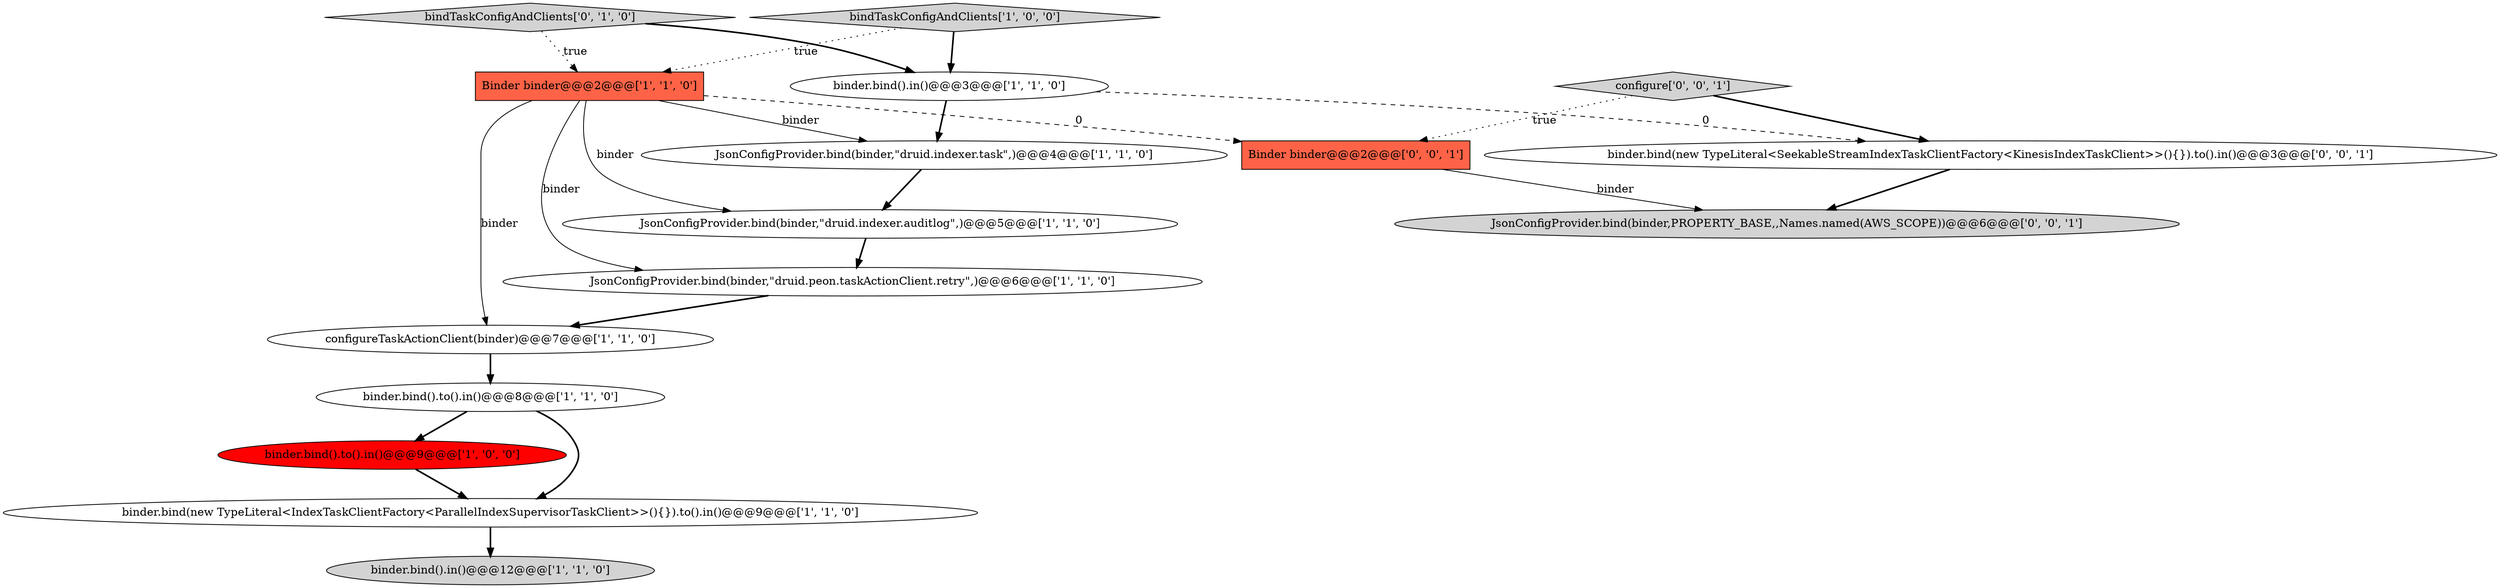 digraph {
3 [style = filled, label = "binder.bind(new TypeLiteral<IndexTaskClientFactory<ParallelIndexSupervisorTaskClient>>(){}).to().in()@@@9@@@['1', '1', '0']", fillcolor = white, shape = ellipse image = "AAA0AAABBB1BBB"];
5 [style = filled, label = "binder.bind().in()@@@12@@@['1', '1', '0']", fillcolor = lightgray, shape = ellipse image = "AAA0AAABBB1BBB"];
1 [style = filled, label = "Binder binder@@@2@@@['1', '1', '0']", fillcolor = tomato, shape = box image = "AAA0AAABBB1BBB"];
14 [style = filled, label = "JsonConfigProvider.bind(binder,PROPERTY_BASE,,Names.named(AWS_SCOPE))@@@6@@@['0', '0', '1']", fillcolor = lightgray, shape = ellipse image = "AAA0AAABBB3BBB"];
0 [style = filled, label = "JsonConfigProvider.bind(binder,\"druid.indexer.auditlog\",)@@@5@@@['1', '1', '0']", fillcolor = white, shape = ellipse image = "AAA0AAABBB1BBB"];
12 [style = filled, label = "Binder binder@@@2@@@['0', '0', '1']", fillcolor = tomato, shape = box image = "AAA0AAABBB3BBB"];
7 [style = filled, label = "binder.bind().to().in()@@@9@@@['1', '0', '0']", fillcolor = red, shape = ellipse image = "AAA1AAABBB1BBB"];
2 [style = filled, label = "JsonConfigProvider.bind(binder,\"druid.indexer.task\",)@@@4@@@['1', '1', '0']", fillcolor = white, shape = ellipse image = "AAA0AAABBB1BBB"];
11 [style = filled, label = "bindTaskConfigAndClients['0', '1', '0']", fillcolor = lightgray, shape = diamond image = "AAA0AAABBB2BBB"];
6 [style = filled, label = "bindTaskConfigAndClients['1', '0', '0']", fillcolor = lightgray, shape = diamond image = "AAA0AAABBB1BBB"];
13 [style = filled, label = "binder.bind(new TypeLiteral<SeekableStreamIndexTaskClientFactory<KinesisIndexTaskClient>>(){}).to().in()@@@3@@@['0', '0', '1']", fillcolor = white, shape = ellipse image = "AAA0AAABBB3BBB"];
8 [style = filled, label = "JsonConfigProvider.bind(binder,\"druid.peon.taskActionClient.retry\",)@@@6@@@['1', '1', '0']", fillcolor = white, shape = ellipse image = "AAA0AAABBB1BBB"];
15 [style = filled, label = "configure['0', '0', '1']", fillcolor = lightgray, shape = diamond image = "AAA0AAABBB3BBB"];
9 [style = filled, label = "binder.bind().to().in()@@@8@@@['1', '1', '0']", fillcolor = white, shape = ellipse image = "AAA0AAABBB1BBB"];
10 [style = filled, label = "configureTaskActionClient(binder)@@@7@@@['1', '1', '0']", fillcolor = white, shape = ellipse image = "AAA0AAABBB1BBB"];
4 [style = filled, label = "binder.bind().in()@@@3@@@['1', '1', '0']", fillcolor = white, shape = ellipse image = "AAA0AAABBB1BBB"];
8->10 [style = bold, label=""];
15->13 [style = bold, label=""];
1->10 [style = solid, label="binder"];
11->1 [style = dotted, label="true"];
11->4 [style = bold, label=""];
6->1 [style = dotted, label="true"];
12->14 [style = solid, label="binder"];
1->2 [style = solid, label="binder"];
4->2 [style = bold, label=""];
9->7 [style = bold, label=""];
7->3 [style = bold, label=""];
1->12 [style = dashed, label="0"];
6->4 [style = bold, label=""];
3->5 [style = bold, label=""];
2->0 [style = bold, label=""];
0->8 [style = bold, label=""];
15->12 [style = dotted, label="true"];
9->3 [style = bold, label=""];
1->8 [style = solid, label="binder"];
10->9 [style = bold, label=""];
4->13 [style = dashed, label="0"];
13->14 [style = bold, label=""];
1->0 [style = solid, label="binder"];
}
